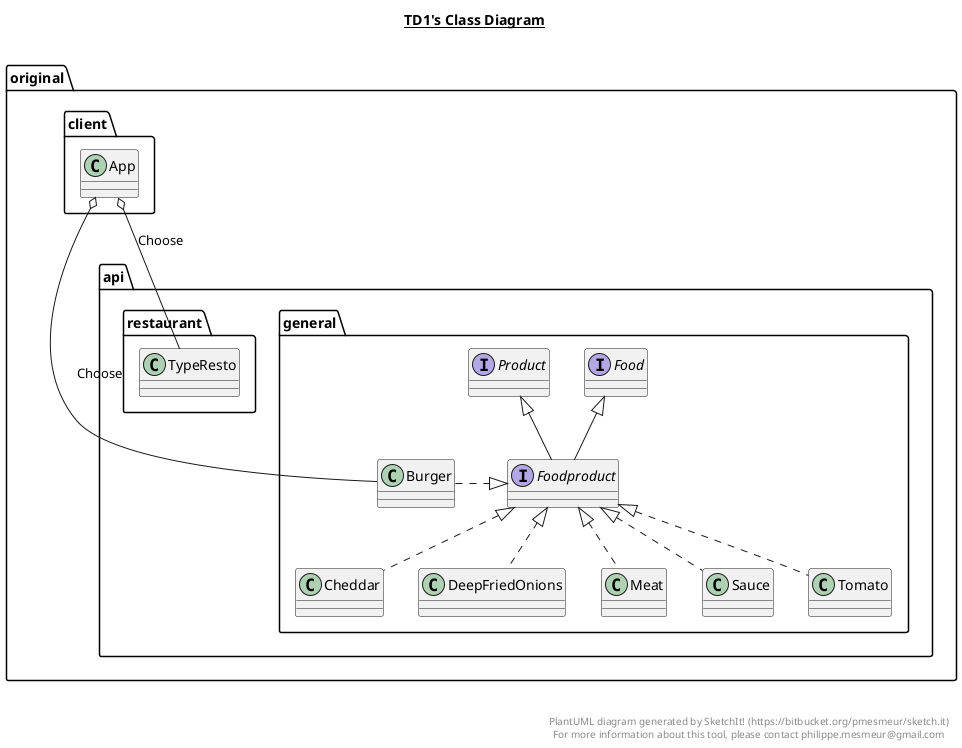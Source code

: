@startuml

title __TD1's Class Diagram__\n

  namespace original.api.general {
    class original.api.general.Burger {
    }
  }
  

  namespace original.api.general {
    class original.api.general.Cheddar {
    }
  }
  

  namespace original.api.general {
    class original.api.general.DeepFriedOnions {
    }
  }
  

  namespace original.api.general {
    interface original.api.general.Food{
    }
  }
  

  namespace original.api.general {
    interface original.api.general.Foodproduct extends Food,Product  {
    }
  }
  

  namespace original.api.general {
    class original.api.general.Meat {
    }
  }
  

  namespace original.api.general {
    interface original.api.general.Product {
    }
  }
  

  namespace original.api.general {
    class original.api.general.Sauce {
    }
  }
  

  namespace original.api.general {
    class original.api.general.Tomato {
    }
  }
  

  namespace original.client {
    class original.client.App {
    }
  }
  

  original.api.general.Burger .right.|> original.api.general.Foodproduct
  original.api.general.Cheddar .up.|> original.api.general.Foodproduct
  original.api.general.DeepFriedOnions .up.|> original.api.general.Foodproduct
  original.api.general.Meat .up.|> original.api.general.Foodproduct
  original.api.general.Meat o-- original.api.general.Meat.MeatType : type
  original.api.general.Sauce .up.|> original.api.general.Foodproduct
  original.api.general.Sauce o-- original.api.general.Sauce.SauceType : type
  original.api.general.Tomato .up.|> original.api.general.Foodproduct
  original.client.App o-- original.api.general.Burger : Choose
  original.client.App o-- original.api.restaurant.TypeResto : Choose


right footer


PlantUML diagram generated by SketchIt! (https://bitbucket.org/pmesmeur/sketch.it)
For more information about this tool, please contact philippe.mesmeur@gmail.com
endfooter

@enduml
